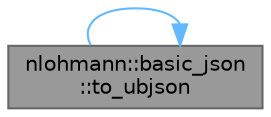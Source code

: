 digraph "nlohmann::basic_json::to_ubjson"
{
 // LATEX_PDF_SIZE
  bgcolor="transparent";
  edge [fontname=Helvetica,fontsize=10,labelfontname=Helvetica,labelfontsize=10];
  node [fontname=Helvetica,fontsize=10,shape=box,height=0.2,width=0.4];
  rankdir="LR";
  Node1 [id="Node000001",label="nlohmann::basic_json\l::to_ubjson",height=0.2,width=0.4,color="gray40", fillcolor="grey60", style="filled", fontcolor="black",tooltip="create a UBJSON serialization of a given JSON value"];
  Node1 -> Node1 [id="edge3_Node000001_Node000001",color="steelblue1",style="solid",tooltip=" "];
}
